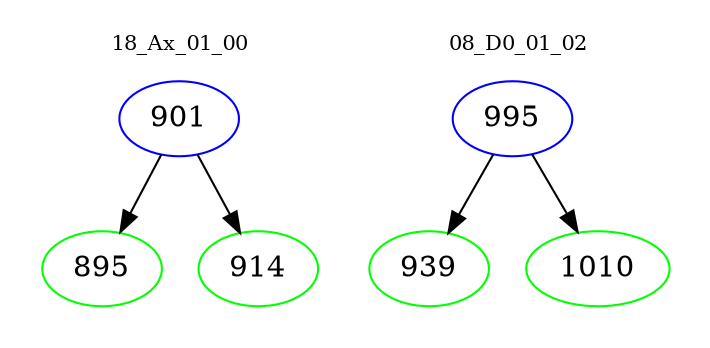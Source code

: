 digraph{
subgraph cluster_0 {
color = white
label = "18_Ax_01_00";
fontsize=10;
T0_901 [label="901", color="blue"]
T0_901 -> T0_895 [color="black"]
T0_895 [label="895", color="green"]
T0_901 -> T0_914 [color="black"]
T0_914 [label="914", color="green"]
}
subgraph cluster_1 {
color = white
label = "08_D0_01_02";
fontsize=10;
T1_995 [label="995", color="blue"]
T1_995 -> T1_939 [color="black"]
T1_939 [label="939", color="green"]
T1_995 -> T1_1010 [color="black"]
T1_1010 [label="1010", color="green"]
}
}
